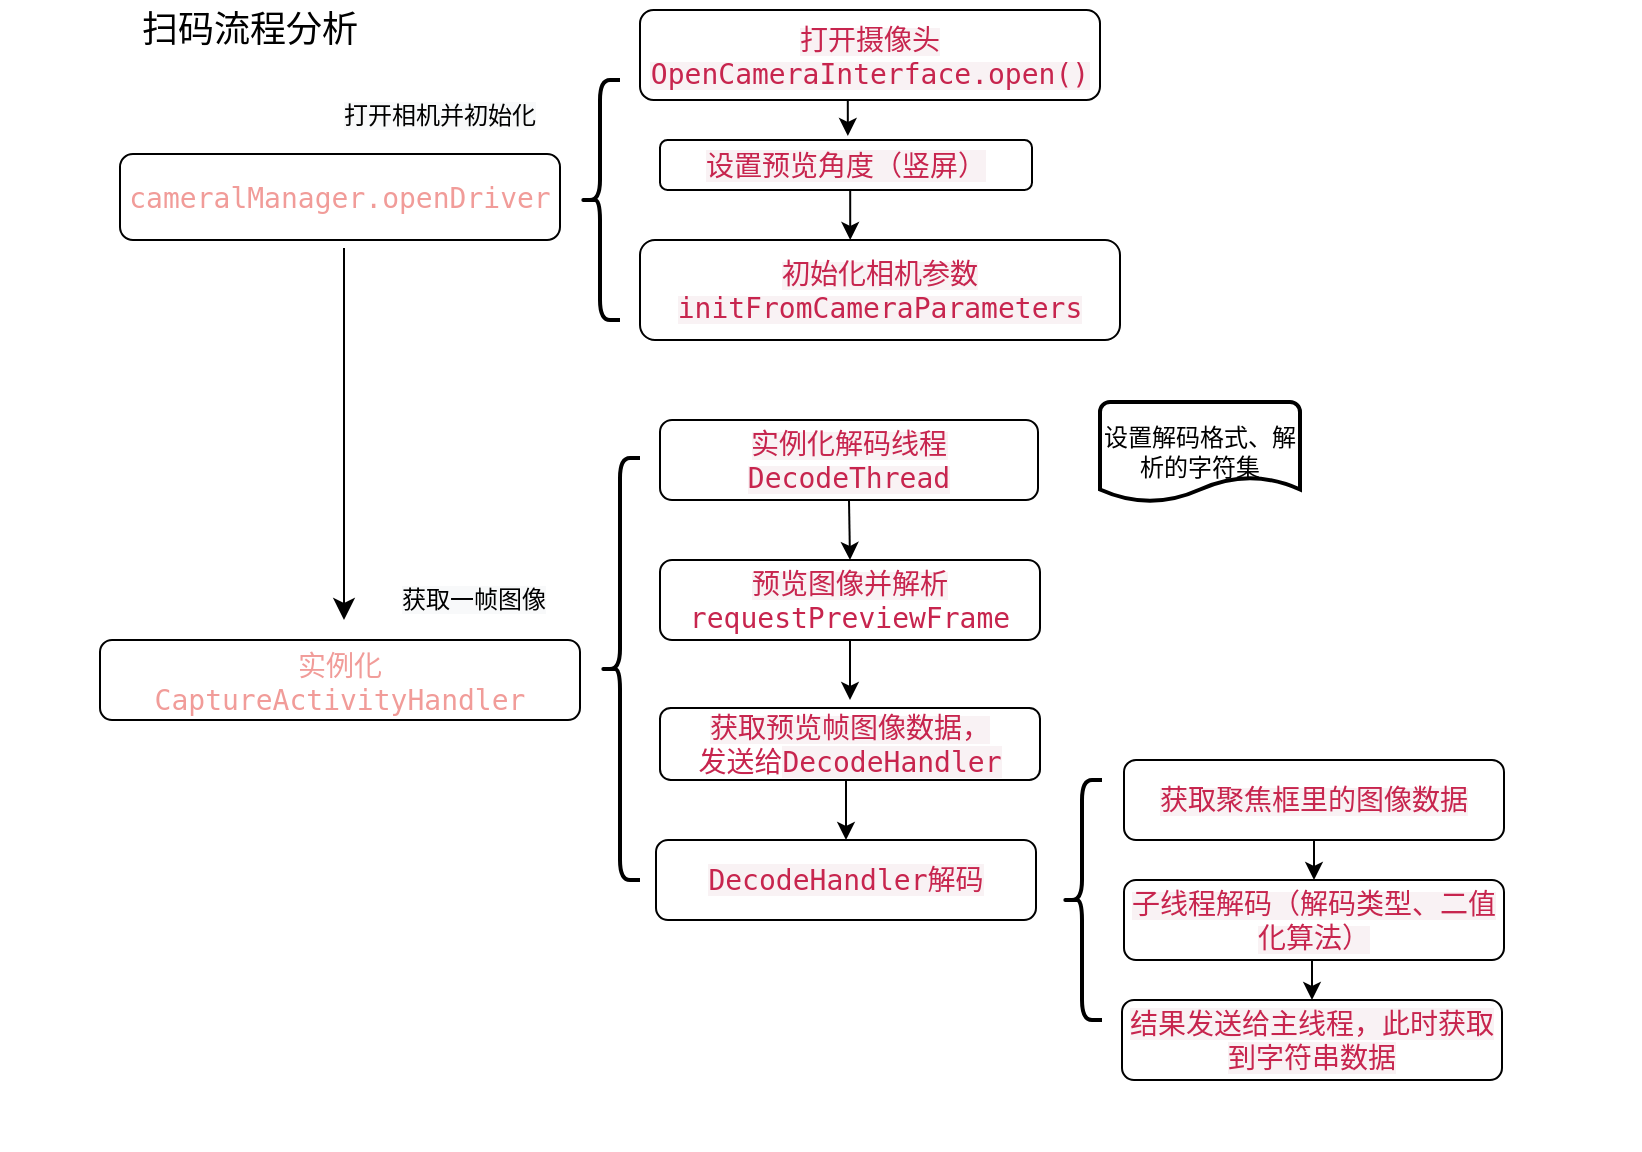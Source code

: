 <mxfile version="13.6.2" type="github">
  <diagram id="C5RBs43oDa-KdzZeNtuy" name="Page-1">
    <mxGraphModel dx="1773" dy="523" grid="1" gridSize="10" guides="1" tooltips="1" connect="1" arrows="1" fold="1" page="1" pageScale="1" pageWidth="827" pageHeight="1169" background="#ffffff" math="0" shadow="0">
      <root>
        <mxCell id="WIyWlLk6GJQsqaUBKTNV-0" />
        <mxCell id="WIyWlLk6GJQsqaUBKTNV-1" parent="WIyWlLk6GJQsqaUBKTNV-0" />
        <mxCell id="WIyWlLk6GJQsqaUBKTNV-7" value="&lt;font color=&quot;#f19c99&quot;&gt;&lt;span class=&quot;token punctuation&quot; style=&quot;box-sizing: border-box ; outline: 0px ; margin: 0px ; padding: 0px ; font-family: &amp;#34;source code pro&amp;#34; , &amp;#34;dejavu sans mono&amp;#34; , &amp;#34;ubuntu mono&amp;#34; , &amp;#34;anonymous pro&amp;#34; , &amp;#34;droid sans mono&amp;#34; , &amp;#34;menlo&amp;#34; , &amp;#34;monaco&amp;#34; , &amp;#34;consolas&amp;#34; , &amp;#34;inconsolata&amp;#34; , &amp;#34;courier&amp;#34; , monospace , &amp;#34;pingfang sc&amp;#34; , &amp;#34;microsoft yahei&amp;#34; , sans-serif ; font-size: 14px ; overflow-wrap: break-word ; font-stretch: normal ; line-height: normal&quot;&gt;cameralManager.&lt;/span&gt;&lt;span class=&quot;token function&quot; style=&quot;box-sizing: border-box ; outline: 0px ; margin: 0px ; padding: 0px ; font-family: &amp;#34;source code pro&amp;#34; , &amp;#34;dejavu sans mono&amp;#34; , &amp;#34;ubuntu mono&amp;#34; , &amp;#34;anonymous pro&amp;#34; , &amp;#34;droid sans mono&amp;#34; , &amp;#34;menlo&amp;#34; , &amp;#34;monaco&amp;#34; , &amp;#34;consolas&amp;#34; , &amp;#34;inconsolata&amp;#34; , &amp;#34;courier&amp;#34; , monospace , &amp;#34;pingfang sc&amp;#34; , &amp;#34;microsoft yahei&amp;#34; , sans-serif ; font-size: 14px ; overflow-wrap: break-word ; font-stretch: normal ; line-height: normal&quot;&gt;openDriver&lt;/span&gt;&lt;/font&gt;" style="rounded=1;whiteSpace=wrap;html=1;fontSize=12;glass=0;strokeWidth=1;shadow=0;" parent="WIyWlLk6GJQsqaUBKTNV-1" vertex="1">
          <mxGeometry x="50" y="97" width="220" height="43" as="geometry" />
        </mxCell>
        <mxCell id="TI4Sm9KQDW-ezL8yFI-L-0" value="" style="rounded=0;html=1;jettySize=auto;orthogonalLoop=1;fontSize=11;endArrow=classic;endFill=1;endSize=8;strokeWidth=1;shadow=0;labelBackgroundColor=none;edgeStyle=orthogonalEdgeStyle;" edge="1" parent="WIyWlLk6GJQsqaUBKTNV-1">
          <mxGeometry relative="1" as="geometry">
            <mxPoint x="162" y="144" as="sourcePoint" />
            <mxPoint x="162" y="330" as="targetPoint" />
          </mxGeometry>
        </mxCell>
        <mxCell id="TI4Sm9KQDW-ezL8yFI-L-29" style="edgeStyle=orthogonalEdgeStyle;rounded=0;orthogonalLoop=1;jettySize=auto;html=1;exitX=0.5;exitY=1;exitDx=0;exitDy=0;entryX=0.548;entryY=-0.08;entryDx=0;entryDy=0;entryPerimeter=0;endArrow=classic;endFill=1;" edge="1" parent="WIyWlLk6GJQsqaUBKTNV-1">
          <mxGeometry relative="1" as="geometry">
            <mxPoint x="417" y="70" as="sourcePoint" />
            <mxPoint x="413.928" y="88" as="targetPoint" />
          </mxGeometry>
        </mxCell>
        <mxCell id="TI4Sm9KQDW-ezL8yFI-L-2" value="&lt;span style=&quot;background-color: rgb(249 , 242 , 244)&quot;&gt;&lt;font color=&quot;#c7254e&quot; face=&quot;source code pro, dejavu sans mono, ubuntu mono, anonymous pro, droid sans mono, menlo, monaco, consolas, inconsolata, courier, monospace, pingfang sc, microsoft yahei, sans-serif&quot;&gt;&lt;span style=&quot;font-size: 14px&quot;&gt;打开摄像头OpenCameraInterface.open()&lt;/span&gt;&lt;/font&gt;&lt;/span&gt;&lt;span style=&quot;color: rgba(0 , 0 , 0 , 0) ; font-family: monospace ; font-size: 0px&quot;&gt;%3CmxGraphModel%3E%3Croot%3E%3CmxCell%20id%3D%220%22%2F%3E%3CmxCell%20id%3D%221%22%20parent%3D%220%22%2F%3E%3CmxCell%20id%3D%222%22%20value%3D%22%26lt%3Bspan%20style%3D%26quot%3Bcolor%3A%20rgb(199%20%2C%2037%20%2C%2078)%20%3B%20font-family%3A%20%26amp%3B%2334%3Bsource%20code%20pro%26amp%3B%2334%3B%20%2C%20%26amp%3B%2334%3Bdejavu%20sans%20mono%26amp%3B%2334%3B%20%2C%20%26amp%3B%2334%3Bubuntu%20mono%26amp%3B%2334%3B%20%2C%20%26amp%3B%2334%3Banonymous%20pro%26amp%3B%2334%3B%20%2C%20%26amp%3B%2334%3Bdroid%20sans%20mono%26amp%3B%2334%3B%20%2C%20%26amp%3B%2334%3Bmenlo%26amp%3B%2334%3B%20%2C%20%26amp%3B%2334%3Bmonaco%26amp%3B%2334%3B%20%2C%20%26amp%3B%2334%3Bconsolas%26amp%3B%2334%3B%20%2C%20%26amp%3B%2334%3Binconsolata%26amp%3B%2334%3B%20%2C%20%26amp%3B%2334%3Bcourier%26amp%3B%2334%3B%20%2C%20monospace%20%2C%20%26amp%3B%2334%3Bpingfang%20sc%26amp%3B%2334%3B%20%2C%20%26amp%3B%2334%3Bmicrosoft%20yahei%26amp%3B%2334%3B%20%2C%20sans-serif%20%3B%20font-size%3A%2014px%20%3B%20background-color%3A%20rgb(249%20%2C%20242%20%2C%20244)%26quot%3B%26gt%3BinitCamera%26lt%3B%2Fspan%26gt%3B%22%20style%3D%22rounded%3D1%3BwhiteSpace%3Dwrap%3Bhtml%3D1%3BfontSize%3D12%3Bglass%3D0%3BstrokeWidth%3D1%3Bshadow%3D0%3B%22%20vertex%3D%221%22%20parent%3D%221%22%3E%3CmxGeometry%20x%3D%22160%22%20y%3D%2280%22%20width%3D%22120%22%20height%3D%2240%22%20as%3D%22geometry%22%2F%3E%3C%2FmxCell%3E%3C%2Froot%3E%3C%2FmxGraphModel%3&lt;/span&gt;&lt;span style=&quot;color: rgb(199 , 37 , 78) ; font-family: &amp;#34;source code pro&amp;#34; , &amp;#34;dejavu sans mono&amp;#34; , &amp;#34;ubuntu mono&amp;#34; , &amp;#34;anonymous pro&amp;#34; , &amp;#34;droid sans mono&amp;#34; , &amp;#34;menlo&amp;#34; , &amp;#34;monaco&amp;#34; , &amp;#34;consolas&amp;#34; , &amp;#34;inconsolata&amp;#34; , &amp;#34;courier&amp;#34; , monospace , &amp;#34;pingfang sc&amp;#34; , &amp;#34;microsoft yahei&amp;#34; , sans-serif ; font-size: 14px ; background-color: rgb(249 , 242 , 244)&quot;&gt;&lt;br&gt;&lt;/span&gt;" style="rounded=1;whiteSpace=wrap;html=1;fontSize=12;glass=0;strokeWidth=1;shadow=0;" vertex="1" parent="WIyWlLk6GJQsqaUBKTNV-1">
          <mxGeometry x="310" y="25" width="230" height="45" as="geometry" />
        </mxCell>
        <mxCell id="TI4Sm9KQDW-ezL8yFI-L-30" style="edgeStyle=orthogonalEdgeStyle;rounded=0;orthogonalLoop=1;jettySize=auto;html=1;exitX=0.5;exitY=1;exitDx=0;exitDy=0;entryX=0.438;entryY=0;entryDx=0;entryDy=0;entryPerimeter=0;endArrow=classic;endFill=1;" edge="1" parent="WIyWlLk6GJQsqaUBKTNV-1" source="TI4Sm9KQDW-ezL8yFI-L-3" target="TI4Sm9KQDW-ezL8yFI-L-4">
          <mxGeometry relative="1" as="geometry" />
        </mxCell>
        <mxCell id="TI4Sm9KQDW-ezL8yFI-L-3" value="&lt;span style=&quot;color: rgb(199 , 37 , 78) ; font-family: &amp;#34;source code pro&amp;#34; , &amp;#34;dejavu sans mono&amp;#34; , &amp;#34;ubuntu mono&amp;#34; , &amp;#34;anonymous pro&amp;#34; , &amp;#34;droid sans mono&amp;#34; , &amp;#34;menlo&amp;#34; , &amp;#34;monaco&amp;#34; , &amp;#34;consolas&amp;#34; , &amp;#34;inconsolata&amp;#34; , &amp;#34;courier&amp;#34; , monospace , &amp;#34;pingfang sc&amp;#34; , &amp;#34;microsoft yahei&amp;#34; , sans-serif ; font-size: 14px ; background-color: rgb(249 , 242 , 244)&quot;&gt;设置预览角度（竖屏）&lt;br&gt;&lt;/span&gt;" style="rounded=1;whiteSpace=wrap;html=1;fontSize=12;glass=0;strokeWidth=1;shadow=0;" vertex="1" parent="WIyWlLk6GJQsqaUBKTNV-1">
          <mxGeometry x="320" y="90" width="186" height="25" as="geometry" />
        </mxCell>
        <mxCell id="TI4Sm9KQDW-ezL8yFI-L-4" value="&lt;span style=&quot;background-color: rgb(249 , 242 , 244)&quot;&gt;&lt;font color=&quot;#c7254e&quot; face=&quot;source code pro, dejavu sans mono, ubuntu mono, anonymous pro, droid sans mono, menlo, monaco, consolas, inconsolata, courier, monospace, pingfang sc, microsoft yahei, sans-serif&quot;&gt;&lt;span style=&quot;font-size: 14px&quot;&gt;初始化相机参数initFromCameraParameters&lt;/span&gt;&lt;/font&gt;&lt;br&gt;&lt;/span&gt;" style="rounded=1;whiteSpace=wrap;html=1;fontSize=12;glass=0;strokeWidth=1;shadow=0;" vertex="1" parent="WIyWlLk6GJQsqaUBKTNV-1">
          <mxGeometry x="310" y="140" width="240" height="50" as="geometry" />
        </mxCell>
        <mxCell id="TI4Sm9KQDW-ezL8yFI-L-35" style="edgeStyle=orthogonalEdgeStyle;rounded=0;orthogonalLoop=1;jettySize=auto;html=1;exitX=0.5;exitY=1;exitDx=0;exitDy=0;entryX=0.5;entryY=0;entryDx=0;entryDy=0;endArrow=classic;endFill=1;" edge="1" parent="WIyWlLk6GJQsqaUBKTNV-1" source="TI4Sm9KQDW-ezL8yFI-L-7" target="TI4Sm9KQDW-ezL8yFI-L-10">
          <mxGeometry relative="1" as="geometry" />
        </mxCell>
        <mxCell id="TI4Sm9KQDW-ezL8yFI-L-7" value="&lt;span style=&quot;background-color: rgb(249 , 242 , 244)&quot;&gt;&lt;font color=&quot;#c7254e&quot; face=&quot;source code pro, dejavu sans mono, ubuntu mono, anonymous pro, droid sans mono, menlo, monaco, consolas, inconsolata, courier, monospace, pingfang sc, microsoft yahei, sans-serif&quot;&gt;&lt;span style=&quot;font-size: 14px&quot;&gt;实例化解码线程&lt;br&gt;&lt;/span&gt;&lt;span style=&quot;font-size: 14px&quot;&gt;DecodeThread&lt;/span&gt;&lt;/font&gt;&lt;br&gt;&lt;/span&gt;" style="rounded=1;whiteSpace=wrap;html=1;fontSize=12;glass=0;strokeWidth=1;shadow=0;" vertex="1" parent="WIyWlLk6GJQsqaUBKTNV-1">
          <mxGeometry x="320" y="230" width="189" height="40" as="geometry" />
        </mxCell>
        <mxCell id="TI4Sm9KQDW-ezL8yFI-L-36" style="edgeStyle=orthogonalEdgeStyle;rounded=0;orthogonalLoop=1;jettySize=auto;html=1;exitX=0.5;exitY=1;exitDx=0;exitDy=0;endArrow=classic;endFill=1;" edge="1" parent="WIyWlLk6GJQsqaUBKTNV-1" source="TI4Sm9KQDW-ezL8yFI-L-10">
          <mxGeometry relative="1" as="geometry">
            <mxPoint x="415" y="370" as="targetPoint" />
          </mxGeometry>
        </mxCell>
        <mxCell id="TI4Sm9KQDW-ezL8yFI-L-10" value="&lt;span style=&quot;background-color: rgb(249 , 242 , 244)&quot;&gt;&lt;font color=&quot;#c7254e&quot; face=&quot;source code pro, dejavu sans mono, ubuntu mono, anonymous pro, droid sans mono, menlo, monaco, consolas, inconsolata, courier, monospace, pingfang sc, microsoft yahei, sans-serif&quot;&gt;&lt;span style=&quot;font-size: 14px&quot;&gt;预览图像并解析&lt;br&gt;&lt;/span&gt;&lt;/font&gt;&lt;/span&gt;&lt;font color=&quot;#c7254e&quot; face=&quot;source code pro, dejavu sans mono, ubuntu mono, anonymous pro, droid sans mono, menlo, monaco, consolas, inconsolata, courier, monospace, pingfang sc, microsoft yahei, sans-serif&quot;&gt;&lt;span style=&quot;font-size: 14px&quot;&gt;requestPreviewFrame&lt;/span&gt;&lt;/font&gt;" style="rounded=1;whiteSpace=wrap;html=1;fontSize=12;glass=0;strokeWidth=1;shadow=0;" vertex="1" parent="WIyWlLk6GJQsqaUBKTNV-1">
          <mxGeometry x="320" y="300" width="190" height="40" as="geometry" />
        </mxCell>
        <mxCell id="TI4Sm9KQDW-ezL8yFI-L-12" value="设置解码格式、解析的字符集&lt;br&gt;" style="strokeWidth=2;html=1;shape=mxgraph.flowchart.document2;whiteSpace=wrap;size=0.25;" vertex="1" parent="WIyWlLk6GJQsqaUBKTNV-1">
          <mxGeometry x="540" y="221" width="100" height="50" as="geometry" />
        </mxCell>
        <mxCell id="TI4Sm9KQDW-ezL8yFI-L-38" style="edgeStyle=orthogonalEdgeStyle;rounded=0;orthogonalLoop=1;jettySize=auto;html=1;exitX=0.5;exitY=1;exitDx=0;exitDy=0;entryX=0.5;entryY=0;entryDx=0;entryDy=0;endArrow=classic;endFill=1;" edge="1" parent="WIyWlLk6GJQsqaUBKTNV-1" source="TI4Sm9KQDW-ezL8yFI-L-14" target="TI4Sm9KQDW-ezL8yFI-L-26">
          <mxGeometry relative="1" as="geometry" />
        </mxCell>
        <mxCell id="TI4Sm9KQDW-ezL8yFI-L-14" value="&lt;span style=&quot;background-color: rgb(249 , 242 , 244)&quot;&gt;&lt;font color=&quot;#c7254e&quot; face=&quot;source code pro, dejavu sans mono, ubuntu mono, anonymous pro, droid sans mono, menlo, monaco, consolas, inconsolata, courier, monospace, pingfang sc, microsoft yahei, sans-serif&quot;&gt;&lt;span style=&quot;font-size: 14px&quot;&gt;获取预览帧图像数据，&lt;/span&gt;&lt;br&gt;&lt;/font&gt;&lt;/span&gt;&lt;font color=&quot;#c7254e&quot; face=&quot;source code pro, dejavu sans mono, ubuntu mono, anonymous pro, droid sans mono, menlo, monaco, consolas, inconsolata, courier, monospace, pingfang sc, microsoft yahei, sans-serif&quot;&gt;&lt;span style=&quot;font-size: 14px&quot;&gt;发送给&lt;/span&gt;&lt;/font&gt;&lt;span style=&quot;color: rgb(199 , 37 , 78) ; font-family: &amp;#34;source code pro&amp;#34; , &amp;#34;dejavu sans mono&amp;#34; , &amp;#34;ubuntu mono&amp;#34; , &amp;#34;anonymous pro&amp;#34; , &amp;#34;droid sans mono&amp;#34; , &amp;#34;menlo&amp;#34; , &amp;#34;monaco&amp;#34; , &amp;#34;consolas&amp;#34; , &amp;#34;inconsolata&amp;#34; , &amp;#34;courier&amp;#34; , monospace , &amp;#34;pingfang sc&amp;#34; , &amp;#34;microsoft yahei&amp;#34; , sans-serif ; font-size: 14px ; background-color: rgb(249 , 242 , 244)&quot;&gt;DecodeHandler&lt;/span&gt;" style="rounded=1;whiteSpace=wrap;html=1;fontSize=12;glass=0;strokeWidth=1;shadow=0;" vertex="1" parent="WIyWlLk6GJQsqaUBKTNV-1">
          <mxGeometry x="320" y="374" width="190" height="36" as="geometry" />
        </mxCell>
        <mxCell id="TI4Sm9KQDW-ezL8yFI-L-39" style="edgeStyle=orthogonalEdgeStyle;rounded=0;orthogonalLoop=1;jettySize=auto;html=1;exitX=0.5;exitY=1;exitDx=0;exitDy=0;entryX=0.5;entryY=0;entryDx=0;entryDy=0;endArrow=classic;endFill=1;" edge="1" parent="WIyWlLk6GJQsqaUBKTNV-1" source="TI4Sm9KQDW-ezL8yFI-L-15" target="TI4Sm9KQDW-ezL8yFI-L-18">
          <mxGeometry relative="1" as="geometry" />
        </mxCell>
        <mxCell id="TI4Sm9KQDW-ezL8yFI-L-15" value="&lt;font color=&quot;#c7254e&quot; face=&quot;source code pro, dejavu sans mono, ubuntu mono, anonymous pro, droid sans mono, menlo, monaco, consolas, inconsolata, courier, monospace, pingfang sc, microsoft yahei, sans-serif&quot;&gt;&lt;span style=&quot;background-color: rgb(249 , 242 , 244)&quot;&gt;&lt;span style=&quot;font-size: 14px&quot;&gt;获取聚焦框里的图像数据&lt;/span&gt;&lt;br&gt;&lt;/span&gt;&lt;/font&gt;" style="rounded=1;whiteSpace=wrap;html=1;fontSize=12;glass=0;strokeWidth=1;shadow=0;" vertex="1" parent="WIyWlLk6GJQsqaUBKTNV-1">
          <mxGeometry x="552" y="400" width="190" height="40" as="geometry" />
        </mxCell>
        <mxCell id="TI4Sm9KQDW-ezL8yFI-L-17" value="&lt;font color=&quot;#c7254e&quot; face=&quot;source code pro, dejavu sans mono, ubuntu mono, anonymous pro, droid sans mono, menlo, monaco, consolas, inconsolata, courier, monospace, pingfang sc, microsoft yahei, sans-serif&quot;&gt;&lt;span style=&quot;font-size: 14px ; background-color: rgb(249 , 242 , 244)&quot;&gt;结果发送给主线程，此时获取到字符串数据&lt;/span&gt;&lt;/font&gt;" style="rounded=1;whiteSpace=wrap;html=1;fontSize=12;glass=0;strokeWidth=1;shadow=0;" vertex="1" parent="WIyWlLk6GJQsqaUBKTNV-1">
          <mxGeometry x="551" y="520" width="190" height="40" as="geometry" />
        </mxCell>
        <mxCell id="TI4Sm9KQDW-ezL8yFI-L-40" style="edgeStyle=orthogonalEdgeStyle;rounded=0;orthogonalLoop=1;jettySize=auto;html=1;exitX=0.5;exitY=1;exitDx=0;exitDy=0;entryX=0.5;entryY=0;entryDx=0;entryDy=0;endArrow=classic;endFill=1;" edge="1" parent="WIyWlLk6GJQsqaUBKTNV-1" source="TI4Sm9KQDW-ezL8yFI-L-18" target="TI4Sm9KQDW-ezL8yFI-L-17">
          <mxGeometry relative="1" as="geometry" />
        </mxCell>
        <mxCell id="TI4Sm9KQDW-ezL8yFI-L-18" value="&lt;font color=&quot;#c7254e&quot; face=&quot;source code pro, dejavu sans mono, ubuntu mono, anonymous pro, droid sans mono, menlo, monaco, consolas, inconsolata, courier, monospace, pingfang sc, microsoft yahei, sans-serif&quot;&gt;&lt;span style=&quot;background-color: rgb(249 , 242 , 244)&quot;&gt;&lt;span style=&quot;font-size: 14px&quot;&gt;子线程解码（解码类型、二值化算法）&lt;/span&gt;&lt;br&gt;&lt;/span&gt;&lt;/font&gt;" style="rounded=1;whiteSpace=wrap;html=1;fontSize=12;glass=0;strokeWidth=1;shadow=0;" vertex="1" parent="WIyWlLk6GJQsqaUBKTNV-1">
          <mxGeometry x="552" y="460" width="190" height="40" as="geometry" />
        </mxCell>
        <mxCell id="TI4Sm9KQDW-ezL8yFI-L-22" value="&lt;font style=&quot;font-size: 18px&quot;&gt;扫码流程分析&lt;/font&gt;" style="text;html=1;strokeColor=none;fillColor=none;align=center;verticalAlign=middle;whiteSpace=wrap;rounded=0;opacity=20;" vertex="1" parent="WIyWlLk6GJQsqaUBKTNV-1">
          <mxGeometry x="40" y="20" width="150" height="30" as="geometry" />
        </mxCell>
        <mxCell id="WIyWlLk6GJQsqaUBKTNV-11" value="&lt;font color=&quot;#f19c99&quot;&gt;&lt;span class=&quot;token keyword&quot; style=&quot;box-sizing: border-box ; outline: 0px ; margin: 0px ; padding: 0px ; font-family: &amp;#34;source code pro&amp;#34; , &amp;#34;dejavu sans mono&amp;#34; , &amp;#34;ubuntu mono&amp;#34; , &amp;#34;anonymous pro&amp;#34; , &amp;#34;droid sans mono&amp;#34; , &amp;#34;menlo&amp;#34; , &amp;#34;monaco&amp;#34; , &amp;#34;consolas&amp;#34; , &amp;#34;inconsolata&amp;#34; , &amp;#34;courier&amp;#34; , monospace , &amp;#34;pingfang sc&amp;#34; , &amp;#34;microsoft yahei&amp;#34; , sans-serif ; font-size: 14px ; overflow-wrap: break-word ; font-stretch: normal ; line-height: normal&quot;&gt;实例化&lt;br&gt;&lt;/span&gt;&lt;span class=&quot;token class-name&quot; style=&quot;box-sizing: border-box ; outline: 0px ; margin: 0px ; padding: 0px ; font-family: &amp;#34;source code pro&amp;#34; , &amp;#34;dejavu sans mono&amp;#34; , &amp;#34;ubuntu mono&amp;#34; , &amp;#34;anonymous pro&amp;#34; , &amp;#34;droid sans mono&amp;#34; , &amp;#34;menlo&amp;#34; , &amp;#34;monaco&amp;#34; , &amp;#34;consolas&amp;#34; , &amp;#34;inconsolata&amp;#34; , &amp;#34;courier&amp;#34; , monospace , &amp;#34;pingfang sc&amp;#34; , &amp;#34;microsoft yahei&amp;#34; , sans-serif ; font-size: 14px ; overflow-wrap: break-word ; font-stretch: normal ; line-height: normal&quot;&gt;CaptureActivityHandler&lt;/span&gt;&lt;/font&gt;" style="rounded=1;whiteSpace=wrap;html=1;fontSize=12;glass=0;strokeWidth=1;shadow=0;" parent="WIyWlLk6GJQsqaUBKTNV-1" vertex="1">
          <mxGeometry x="40" y="340" width="240" height="40" as="geometry" />
        </mxCell>
        <mxCell id="TI4Sm9KQDW-ezL8yFI-L-24" value="" style="shape=curlyBracket;whiteSpace=wrap;html=1;rounded=1;labelBackgroundColor=#ffffff;strokeWidth=2;fillColor=#000000;align=left;" vertex="1" parent="WIyWlLk6GJQsqaUBKTNV-1">
          <mxGeometry x="280" y="60" width="20" height="120" as="geometry" />
        </mxCell>
        <mxCell id="TI4Sm9KQDW-ezL8yFI-L-25" value="" style="shape=curlyBracket;whiteSpace=wrap;html=1;rounded=1;labelBackgroundColor=#ffffff;strokeWidth=2;fillColor=#000000;align=left;" vertex="1" parent="WIyWlLk6GJQsqaUBKTNV-1">
          <mxGeometry x="290" y="249" width="20" height="211" as="geometry" />
        </mxCell>
        <mxCell id="TI4Sm9KQDW-ezL8yFI-L-26" value="&lt;span style=&quot;color: rgb(199 , 37 , 78) ; font-family: &amp;#34;source code pro&amp;#34; , &amp;#34;dejavu sans mono&amp;#34; , &amp;#34;ubuntu mono&amp;#34; , &amp;#34;anonymous pro&amp;#34; , &amp;#34;droid sans mono&amp;#34; , &amp;#34;menlo&amp;#34; , &amp;#34;monaco&amp;#34; , &amp;#34;consolas&amp;#34; , &amp;#34;inconsolata&amp;#34; , &amp;#34;courier&amp;#34; , monospace , &amp;#34;pingfang sc&amp;#34; , &amp;#34;microsoft yahei&amp;#34; , sans-serif ; font-size: 14px ; background-color: rgb(249 , 242 , 244)&quot;&gt;DecodeHandler解码&lt;/span&gt;" style="rounded=1;whiteSpace=wrap;html=1;fontSize=12;glass=0;strokeWidth=1;shadow=0;" vertex="1" parent="WIyWlLk6GJQsqaUBKTNV-1">
          <mxGeometry x="318" y="440" width="190" height="40" as="geometry" />
        </mxCell>
        <mxCell id="TI4Sm9KQDW-ezL8yFI-L-32" value="&lt;span style=&quot;background-color: rgb(248 , 249 , 250)&quot;&gt;打开相机并初始化&lt;/span&gt;" style="text;html=1;strokeColor=none;fillColor=none;align=center;verticalAlign=middle;whiteSpace=wrap;rounded=0;labelBackgroundColor=#ffffff;" vertex="1" parent="WIyWlLk6GJQsqaUBKTNV-1">
          <mxGeometry x="160" y="65" width="100" height="25" as="geometry" />
        </mxCell>
        <mxCell id="TI4Sm9KQDW-ezL8yFI-L-33" value="&lt;span style=&quot;background-color: rgb(248 , 249 , 250)&quot;&gt;获取一帧图像&lt;/span&gt;" style="text;html=1;strokeColor=none;fillColor=none;align=center;verticalAlign=middle;whiteSpace=wrap;rounded=0;labelBackgroundColor=#ffffff;" vertex="1" parent="WIyWlLk6GJQsqaUBKTNV-1">
          <mxGeometry x="177" y="309.5" width="100" height="21" as="geometry" />
        </mxCell>
        <mxCell id="TI4Sm9KQDW-ezL8yFI-L-34" value="" style="shape=curlyBracket;whiteSpace=wrap;html=1;rounded=1;labelBackgroundColor=#ffffff;strokeWidth=2;fillColor=#000000;align=left;" vertex="1" parent="WIyWlLk6GJQsqaUBKTNV-1">
          <mxGeometry x="521" y="410" width="20" height="120" as="geometry" />
        </mxCell>
        <mxCell id="TI4Sm9KQDW-ezL8yFI-L-43" value="&amp;nbsp; &amp;nbsp;&amp;nbsp;" style="text;html=1;strokeColor=none;fillColor=none;align=center;verticalAlign=middle;whiteSpace=wrap;rounded=0;labelBackgroundColor=#ffffff;" vertex="1" parent="WIyWlLk6GJQsqaUBKTNV-1">
          <mxGeometry x="770" y="530" width="40" height="20" as="geometry" />
        </mxCell>
        <mxCell id="TI4Sm9KQDW-ezL8yFI-L-44" value="&amp;nbsp; &amp;nbsp;&amp;nbsp;" style="text;html=1;strokeColor=none;fillColor=none;align=center;verticalAlign=middle;whiteSpace=wrap;rounded=0;labelBackgroundColor=#ffffff;" vertex="1" parent="WIyWlLk6GJQsqaUBKTNV-1">
          <mxGeometry x="640" y="575" width="40" height="20" as="geometry" />
        </mxCell>
        <mxCell id="TI4Sm9KQDW-ezL8yFI-L-45" value="&amp;nbsp; &amp;nbsp;&amp;nbsp;" style="text;html=1;strokeColor=none;fillColor=none;align=center;verticalAlign=middle;whiteSpace=wrap;rounded=0;labelBackgroundColor=#ffffff;" vertex="1" parent="WIyWlLk6GJQsqaUBKTNV-1">
          <mxGeometry x="-10" y="360" width="40" height="20" as="geometry" />
        </mxCell>
      </root>
    </mxGraphModel>
  </diagram>
</mxfile>
